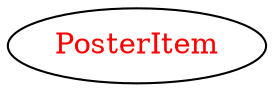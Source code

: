 digraph dependencyGraph {
 concentrate=true;
 ranksep="2.0";
 rankdir="LR"; 
 splines="ortho";
"PosterItem" [fontcolor="red"];
}
